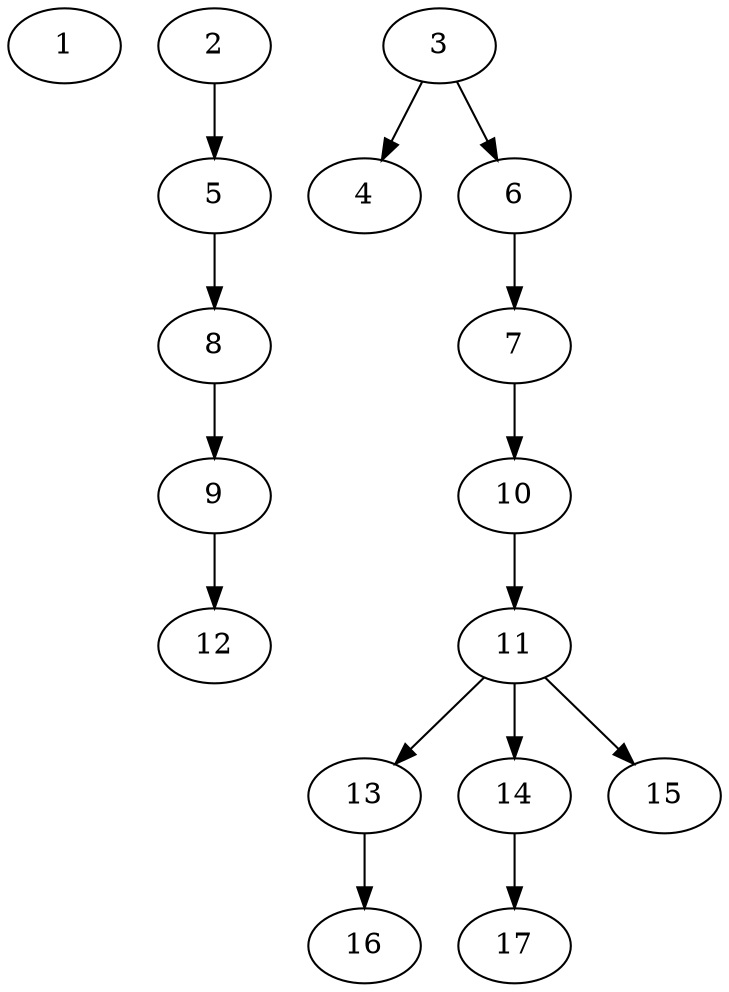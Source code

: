 // DAG (tier=1-easy, mode=data, n=17, ccr=0.328, fat=0.402, density=0.313, regular=0.732, jump=0.037, mindata=1048576, maxdata=8388608)
// DAG automatically generated by daggen at Sun Aug 24 16:33:32 2025
// /home/ermia/Project/Environments/daggen/bin/daggen --dot --ccr 0.328 --fat 0.402 --regular 0.732 --density 0.313 --jump 0.037 --mindata 1048576 --maxdata 8388608 -n 17 
digraph G {
  1 [size="3379486159833171", alpha="0.09", expect_size="1689743079916585"]
  2 [size="489625839963421540352", alpha="0.14", expect_size="244812919981710770176"]
  2 -> 5 [size ="496973090127872"]
  3 [size="2157111234272016", alpha="0.12", expect_size="1078555617136008"]
  3 -> 4 [size ="75095355686912"]
  3 -> 6 [size ="75095355686912"]
  4 [size="15673983842164084", alpha="0.02", expect_size="7836991921082042"]
  5 [size="381711748854339076096", alpha="0.16", expect_size="190855874427169538048"]
  5 -> 8 [size ="420965985026048"]
  6 [size="53729444006723584000", alpha="0.13", expect_size="26864722003361792000"]
  6 -> 7 [size ="113910795468800"]
  7 [size="120200750115456864", alpha="0.14", expect_size="60100375057728432"]
  7 -> 10 [size ="45384684535808"]
  8 [size="5748269775146590", alpha="0.14", expect_size="2874134887573295"]
  8 -> 9 [size ="134083543826432"]
  9 [size="28272276537344000000", alpha="0.04", expect_size="14136138268672000000"]
  9 -> 12 [size ="74244423680000"]
  10 [size="3964265503202824", alpha="0.15", expect_size="1982132751601412"]
  10 -> 11 [size ="170549468725248"]
  11 [size="108803186828459296", alpha="0.05", expect_size="54401593414229648"]
  11 -> 13 [size ="265703991017472"]
  11 -> 14 [size ="265703991017472"]
  11 -> 15 [size ="265703991017472"]
  12 [size="448058453557248", alpha="0.17", expect_size="224029226778624"]
  13 [size="276602685655836640", alpha="0.01", expect_size="138301342827918320"]
  13 -> 16 [size ="279087511764992"]
  14 [size="25000201669014452", alpha="0.02", expect_size="12500100834507226"]
  14 -> 17 [size ="478171627520000"]
  15 [size="295012466131231309824", alpha="0.04", expect_size="147506233065615654912"]
  16 [size="31724008912982724", alpha="0.05", expect_size="15862004456491362"]
  17 [size="1051468681894326016", alpha="0.05", expect_size="525734340947163008"]
}